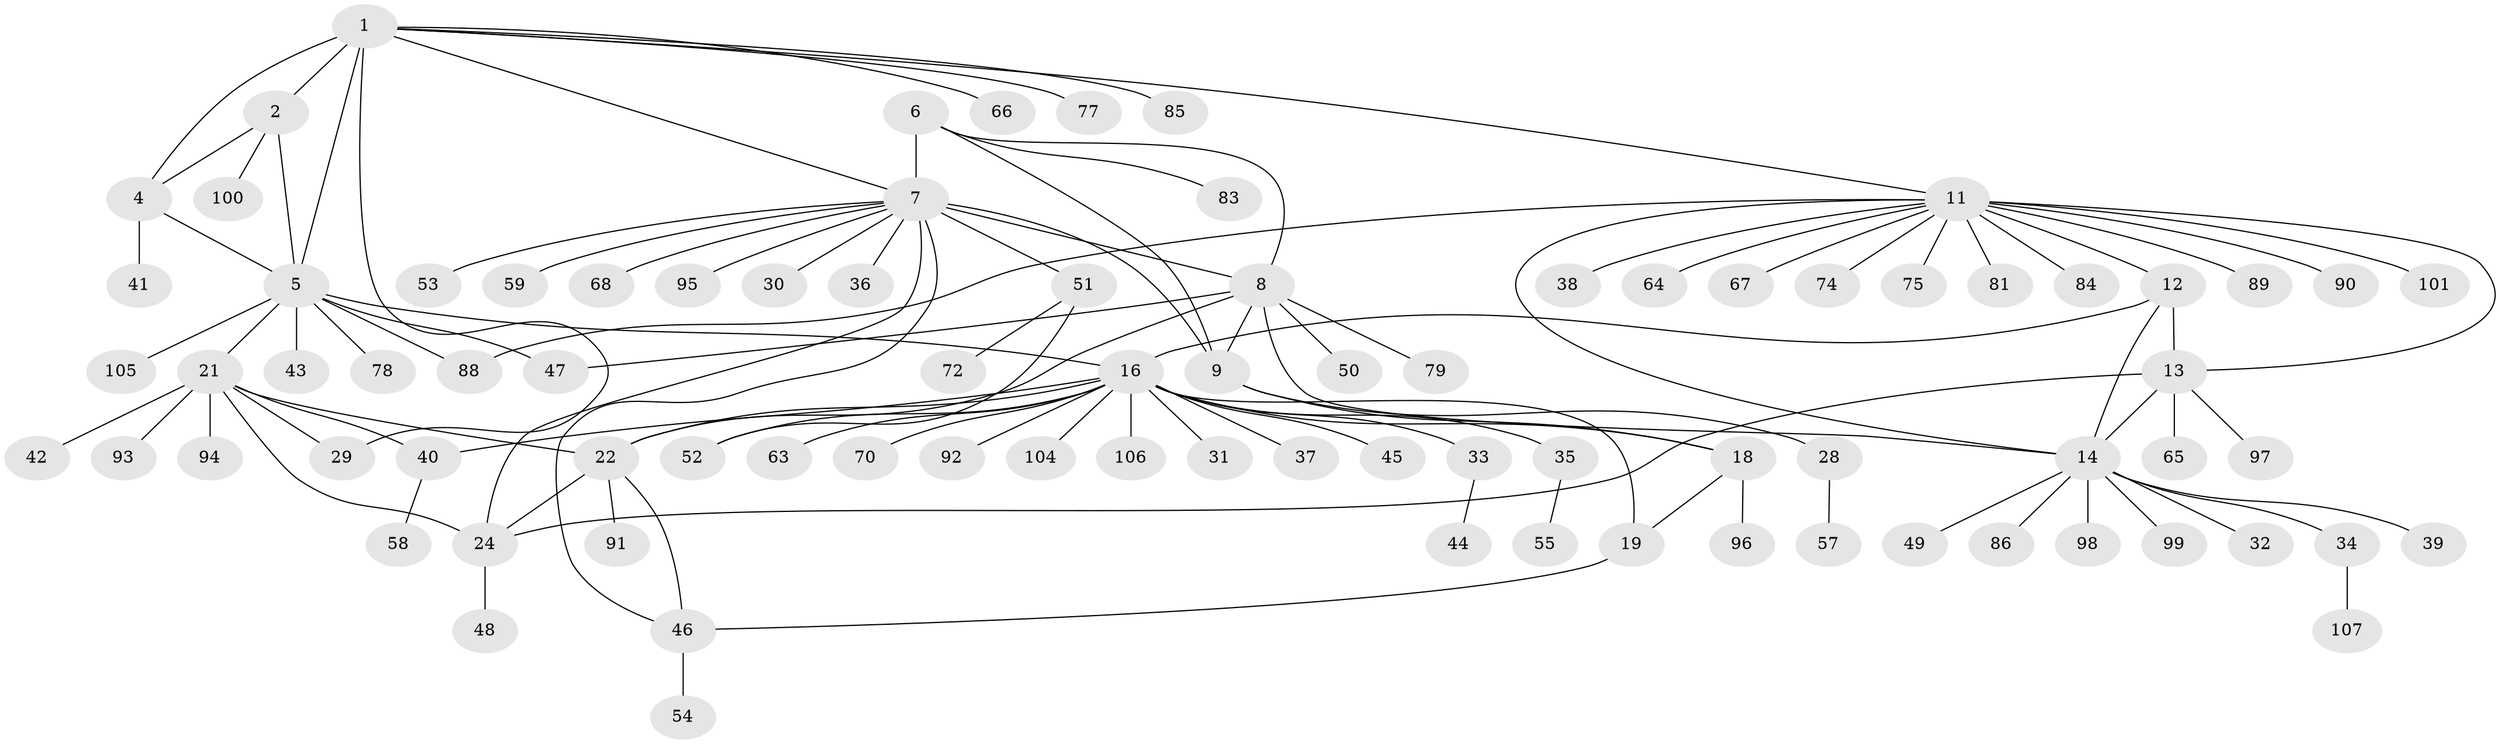 // original degree distribution, {6: 0.08411214953271028, 5: 0.028037383177570093, 8: 0.018691588785046728, 12: 0.009345794392523364, 9: 0.018691588785046728, 10: 0.009345794392523364, 14: 0.018691588785046728, 7: 0.018691588785046728, 13: 0.009345794392523364, 4: 0.028037383177570093, 11: 0.009345794392523364, 1: 0.6261682242990654, 3: 0.037383177570093455, 2: 0.08411214953271028}
// Generated by graph-tools (version 1.1) at 2025/42/03/06/25 10:42:12]
// undirected, 85 vertices, 109 edges
graph export_dot {
graph [start="1"]
  node [color=gray90,style=filled];
  1 [super="+3"];
  2;
  4 [super="+26"];
  5 [super="+102"];
  6 [super="+80"];
  7 [super="+10"];
  8 [super="+73"];
  9;
  11 [super="+15"];
  12 [super="+61"];
  13;
  14 [super="+62"];
  16 [super="+17"];
  18 [super="+27"];
  19 [super="+20"];
  21 [super="+87"];
  22 [super="+23"];
  24 [super="+25"];
  28 [super="+82"];
  29;
  30;
  31;
  32;
  33 [super="+69"];
  34;
  35 [super="+103"];
  36;
  37;
  38;
  39;
  40;
  41;
  42;
  43;
  44;
  45;
  46 [super="+60"];
  47 [super="+56"];
  48;
  49;
  50;
  51 [super="+76"];
  52;
  53;
  54;
  55;
  57;
  58;
  59;
  63;
  64;
  65;
  66 [super="+71"];
  67;
  68;
  70;
  72;
  74;
  75;
  77;
  78;
  79;
  81;
  83;
  84;
  85;
  86;
  88;
  89;
  90;
  91;
  92;
  93;
  94;
  95;
  96;
  97;
  98;
  99;
  100;
  101;
  104;
  105;
  106;
  107;
  1 -- 2 [weight=2];
  1 -- 4 [weight=2];
  1 -- 5 [weight=2];
  1 -- 66;
  1 -- 11;
  1 -- 77;
  1 -- 85;
  1 -- 29;
  1 -- 7;
  2 -- 4;
  2 -- 5;
  2 -- 100;
  4 -- 5;
  4 -- 41;
  5 -- 21;
  5 -- 43;
  5 -- 47;
  5 -- 78;
  5 -- 88;
  5 -- 105;
  5 -- 16;
  6 -- 7 [weight=2];
  6 -- 8;
  6 -- 9;
  6 -- 83;
  7 -- 8 [weight=2];
  7 -- 9 [weight=2];
  7 -- 30;
  7 -- 53;
  7 -- 59;
  7 -- 95;
  7 -- 36;
  7 -- 68;
  7 -- 46;
  7 -- 51;
  7 -- 24;
  8 -- 9;
  8 -- 14;
  8 -- 50;
  8 -- 79;
  8 -- 22;
  8 -- 47;
  9 -- 18;
  9 -- 28;
  11 -- 12 [weight=2];
  11 -- 13 [weight=2];
  11 -- 14 [weight=2];
  11 -- 64;
  11 -- 67;
  11 -- 75;
  11 -- 81;
  11 -- 84;
  11 -- 88;
  11 -- 89;
  11 -- 90;
  11 -- 101;
  11 -- 38;
  11 -- 74;
  12 -- 13;
  12 -- 14;
  12 -- 16;
  13 -- 14;
  13 -- 65;
  13 -- 97;
  13 -- 24;
  14 -- 32;
  14 -- 34;
  14 -- 39;
  14 -- 49;
  14 -- 86;
  14 -- 98;
  14 -- 99;
  16 -- 18 [weight=2];
  16 -- 19 [weight=4];
  16 -- 22;
  16 -- 31;
  16 -- 33;
  16 -- 35;
  16 -- 40;
  16 -- 52;
  16 -- 63;
  16 -- 92;
  16 -- 106;
  16 -- 37;
  16 -- 70;
  16 -- 104;
  16 -- 45;
  18 -- 19 [weight=2];
  18 -- 96;
  19 -- 46;
  21 -- 22 [weight=2];
  21 -- 24 [weight=2];
  21 -- 29;
  21 -- 40;
  21 -- 42;
  21 -- 93;
  21 -- 94;
  22 -- 24 [weight=4];
  22 -- 91;
  22 -- 46;
  24 -- 48;
  28 -- 57;
  33 -- 44;
  34 -- 107;
  35 -- 55;
  40 -- 58;
  46 -- 54;
  51 -- 52;
  51 -- 72;
}
